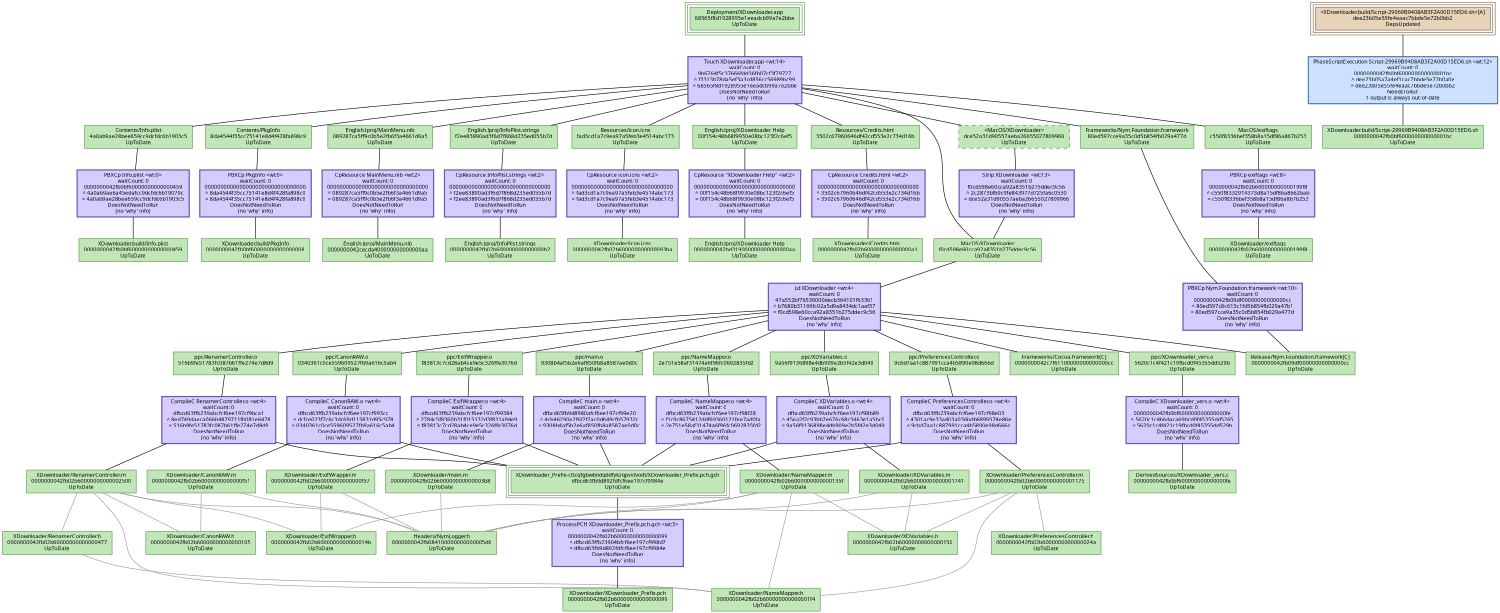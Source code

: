 digraph XDownloader {
   size = "10.000000,8.500000";
   concentrate = false;

   node [ shape = box, style = filled, color = "0.3 0.5 0.6", fillcolor = "0.3 0.2 0.9", fontname = "Monaco", fontsize = "9" ];
   n00001 [ label = "Deployment/XDownloader.app\n68565f8d1928955e1eeadcb99a7e2bbe\nUpToDate", peripheries = 3 ];
   n00002 [ label = "Contents/Info.plist\n4a0ab9ae28bee659cc9dcfdc6b1903c5\nUpToDate" ];
   n00003 [ label = "XDownloader.build/Info.plist\n0000000042fb0bf60000000000000459\nUpToDate" ];
   n00004 [ label = "Contents/PkgInfo\n8da4544f35cc75141e8d4f428fa898c9\nUpToDate" ];
   n00005 [ label = "XDownloader.build/PkgInfo\n0000000042fb0bf60000000000000008\nUpToDate" ];
   n00006 [ label = "English.lproj/MainMenu.nib\n089287ca5ff9c0b5e2fb6f3a4661d9a5\nUpToDate" ];
   n00007 [ label = "English.lproj/MainMenu.nib\n0000000042cecda400000000000000aa\nUpToDate" ];
   n00008 [ label = "English.lproj/InfoPlist.strings\nf2ee83890ad3f6d7f868d235ed055b7d\nUpToDate" ];
   n00009 [ label = "English.lproj/InfoPlist.strings\n0000000042fb02b600000000000000b2\nUpToDate" ];
   n00010 [ label = "Resources/icon.icns\nfad3cd1a7c9ea97a5feb3e4514abc173\nUpToDate" ];
   n00011 [ label = "XDownloader/icon.icns\n0000000042fb02b600000000000093ba\nUpToDate" ];
   n00012 [ label = "English.lproj/XDownloader Help\n00f154c48b68f9930e08bc123f2c6ef5\nUpToDate" ];
   n00013 [ label = "English.lproj/XDownloader Help\n0000000042bd319000000000000000aa\nUpToDate" ];
   n00014 [ label = "Resources/Credits.html\n3502c67960646df42cd553e2c734d16b\nUpToDate" ];
   n00015 [ label = "XDownloader/Credits.html\n0000000042fb02b600000000000000a1\nUpToDate" ];
   n00016 [ label = "ppc/main.o\n9308b4af5b2e6af850fb8a8587ae0d0c\nUpToDate" ];
   n00017 [ label = "XDownloader/XDownloader_Prefix.pch\n0000000042fb02b60000000000000099\nUpToDate" ];
   n00018 [ label = "XDownloader_Prefix-cttcqfgbwbndqddfykzqpvvtvodt/XDownloader_Prefix.pch.gch\ndfbcd63fb9d892fdfcf6ee197cf9984e\nUpToDate", peripheries = 3 ];
   n00019 [ label = "XDownloader/main.m\n0000000042fb02b600000000000003b8\nUpToDate" ];
   n00020 [ label = "ppc/RenamerController.o\n516b9fe51783fc087b61ffe274e7d8d9\nUpToDate" ];
   n00021 [ label = "XDownloader/RenamerController.m\n0000000042fb02b60000000000002500\nUpToDate" ];
   n00022 [ label = "ppc/NameMapper.o\n2e751e58af31474a6f96fc0692835fd2\nUpToDate" ];
   n00023 [ label = "XDownloader/NameMapper.m\n0000000042fb02b6000000000000135f\nUpToDate" ];
   n00024 [ label = "ppc/ExifWrapper.o\nf83813c7cd28ab4ce9e5c326ffe3076d\nUpToDate" ];
   n00025 [ label = "XDownloader/ExifWrapper.m\n0000000042fb02b60000000000000f57\nUpToDate" ];
   n00026 [ label = "ppc/PreferencesController.o\n9cbd7aa1c887991cca4b5890e98d666d\nUpToDate" ];
   n00027 [ label = "XDownloader/PreferencesController.m\n0000000042fb02b60000000000001175\nUpToDate" ];
   n00028 [ label = "ppc/XDVariables.o\n9a56f9136898e4db909e2b5f42e3d049\nUpToDate" ];
   n00029 [ label = "XDownloader/XDVariables.m\n0000000042fb02b60000000000001741\nUpToDate" ];
   n00030 [ label = "ppc/CanonRAW.o\n0340361c0ce559609527fb9a616c5ab4\nUpToDate" ];
   n00031 [ label = "XDownloader/CanonRAW.m\n0000000042fb02b60000000000000f51\nUpToDate" ];
   n00032 [ label = "ppc/XDownloader_vers.o\n5620c1c4f421c19fbcd0f45355dd529b\nUpToDate" ];
   n00033 [ label = "DerivedSources/XDownloader_vers.c\n0000000042fb0bf600000000000000fe\nUpToDate" ];
   n00034 [ label = "MacOS/XDownloader\nf0cd598e60cca92a8351b275ddec9c56\nUpToDate" ];
   n00035 [ label = "Frameworks/Cocoa.framework[C]\n0000000042c7f61100000000000000cc\nUpToDate" ];
   n00036 [ label = "Release/Nym.Foundation.framework[C]\n0000000042fb09df00000000000000cc\nUpToDate" ];
   n00037 [ label = "MacOS/exiftags\nc550f8336bef358b8a15df86a867b253\nUpToDate" ];
   n00038 [ label = "XDownloader/exiftags\n0000000042fb02b600000000000199f8\nUpToDate" ];
   n00039 [ label = "Frameworks/Nym.Foundation.framework\n80ed597cce9a35c0d5b854fb029a477d\nUpToDate" ];
   n00040 [ label = "<XDownloader.build/Script-29969B9408AB3F2A00D15ED6.sh>[A]\ndee23b05e55fe4eaac7bbde5e72b0bb2\nDepsUpdated", color = "0.1 0.5 0.5", fillcolor = "0.1 0.2 0.9", peripheries = 3 ];
   n00041 [ label = "XDownloader.build/Script-29969B9408AB3F2A00D15ED6.sh\n0000000042fb0bf600000000000001bc\nUpToDate" ];
   n00042 [ label = "<MacOS/XDownloader>\ndce52a31d90557aeba26655027809966\nUpToDate", style = "filled,dashed" ];
   n00043 [ label = "Headers/NymLogger.h\n0000000042fb084100000000000005d6\nUpToDate" ];
   n00044 [ label = "XDownloader/RenamerController.h\n0000000042fb02b60000000000000477\nUpToDate" ];
   n00045 [ label = "XDownloader/NameMapper.h\n0000000042fb02b600000000000001f4\nUpToDate" ];
   n00046 [ label = "XDownloader/ExifWrapper.h\n0000000042fb02b6000000000000014b\nUpToDate" ];
   n00047 [ label = "XDownloader/CanonRAW.h\n0000000042fb02b60000000000000105\nUpToDate" ];
   n00048 [ label = "XDownloader/XDVariables.h\n0000000042fb02b60000000000000150\nUpToDate" ];
   n00049 [ label = "XDownloader/PreferencesController.h\n0000000042fb02b6000000000000024a\nUpToDate" ];

   node [ shape = box, style = "filled,bold", color = "0.7 0.5 0.7", fillcolor = "0.7 0.2 1.0", fontname = "Monaco", fontsize = "9" ];
   c00001 [ label = "PBXCp Info.plist <wt:0>\nwaitCount: 0\n0000000042fb0bf60000000000000459\n^ 4a0ab9ae6a45edafcc9dcfdc6b19079c\n= 4a0ab9ae28bee659cc9dcfdc6b1903c5\nDoesNotNeedToRun\n(no 'why' info)" ];
   c00002 [ label = "PBXCp PkgInfo <wt:0>\nwaitCount: 0\n00000000000000000000000000000000\n^ 8da4544f35cc75141e8d4f428fa898c9\n= 8da4544f35cc75141e8d4f428fa898c9\nDoesNotNeedToRun\n(no 'why' info)" ];
   c00003 [ label = "CpResource MainMenu.nib <wt:2>\nwaitCount: 0\n00000000000000000000000000000000\n^ 089287ca5ff9c0b5e2fb6f3a4661d9a5\n= 089287ca5ff9c0b5e2fb6f3a4661d9a5\nDoesNotNeedToRun\n(no 'why' info)" ];
   c00004 [ label = "CpResource InfoPlist.strings <wt:2>\nwaitCount: 0\n00000000000000000000000000000000\n^ f2ee83890ad3f6d7f868d235ed055b7d\n= f2ee83890ad3f6d7f868d235ed055b7d\nDoesNotNeedToRun\n(no 'why' info)" ];
   c00005 [ label = "CpResource icon.icns <wt:2>\nwaitCount: 0\n00000000000000000000000000000000\n^ fad3cd1a7c9ea97a5feb3e4514abc173\n= fad3cd1a7c9ea97a5feb3e4514abc173\nDoesNotNeedToRun\n(no 'why' info)" ];
   c00006 [ label = "CpResource \"XDownloader Help\" <wt:2>\nwaitCount: 0\n00000000000000000000000000000000\n^ 00f154c48b68f9930e08bc123f2c6ef5\n= 00f154c48b68f9930e08bc123f2c6ef5\nDoesNotNeedToRun\n(no 'why' info)" ];
   c00007 [ label = "CpResource Credits.html <wt:2>\nwaitCount: 0\n00000000000000000000000000000000\n^ 3502c67960646df42cd553e2c734d16b\n= 3502c67960646df42cd553e2c734d16b\nDoesNotNeedToRun\n(no 'why' info)" ];
   c00008 [ label = "CompileC main.o <wt:4>\nwaitCount: 0\ndfbcd63fb9d8980afcf6ee197cf99e20\n^ 4cb46290e2f6f2f2ac0d649cfb57932c\n= 9308b4af5b2e6af850fb8a8587ae0d0c\nDoesNotNeedToRun\n(no 'why' info)" ];
   c00009 [ label = "ProcessPCH XDownloader_Prefix.pch.gch <wt:3>\nwaitCount: 0\n0000000042fb02b60000000000000099\n^ dfbcd63ffb23904bfcf6ee197cf998d7\n= dfbcd63fb9d892fdfcf6ee197cf9984e\nDoesNotNeedToRun\n(no 'why' info)" ];
   c00010 [ label = "CompileC RenamerController.o <wt:4>\nwaitCount: 0\ndfbcd63ffb239abcfcf6ee197cf9bca1\n^ 8ed749daeca066b4879711fb081e6478\n= 516b9fe51783fc087b61ffe274e7d8d9\nDoesNotNeedToRun\n(no 'why' info)" ];
   c00011 [ label = "CompileC NameMapper.o <wt:4>\nwaitCount: 0\ndfbcd63ffb239abcfcf6ee197cf98f28\n^ f1c9c8675412ddf69360121fee7ad0fa\n= 2e751e58af31474a6f96fc0692835fd2\nDoesNotNeedToRun\n(no 'why' info)" ];
   c00012 [ label = "CompileC ExifWrapper.o <wt:4>\nwaitCount: 0\ndfbcd63ffb239abcfcf6ee197cf99384\n^ 2784c5f8360b31f015132d3f831a94e9\n= f83813c7cd28ab4ce9e5c326ffe3076d\nDoesNotNeedToRun\n(no 'why' info)" ];
   c00013 [ label = "CompileC PreferencesController.o <wt:4>\nwaitCount: 0\ndfbcd63ffb239abcfcf6ee197cf98e03\n^ 4301ac9e33a403a036bdb6899574e86e\n= 9cbd7aa1c887991cca4b5890e98d666d\nDoesNotNeedToRun\n(no 'why' info)" ];
   c00014 [ label = "CompileC XDVariables.o <wt:4>\nwaitCount: 0\ndfbcd63ffb239abcfcf6ee197cf98b89\n^ 45ea2f2c93bb7e676c68c5463e1a5bc0\n= 9a56f9136898e4db909e2b5f42e3d049\nDoesNotNeedToRun\n(no 'why' info)" ];
   c00015 [ label = "CompileC CanonRAW.o <wt:4>\nwaitCount: 0\ndfbcd63ffb239abcfcf6ee197cf993cc\n^ dcfce023f7c6c3dc69d115831d95c978\n= 0340361c0ce559609527fb9a616c5ab4\nDoesNotNeedToRun\n(no 'why' info)" ];
   c00016 [ label = "CompileC XDownloader_vers.o <wt:4>\nwaitCount: 0\n0000000042fb0bf600000000000000fe\n^ 5620c1c4b6daca69bcd0f45355dd5265\n= 5620c1c4f421c19fbcd0f45355dd529b\nDoesNotNeedToRun\n(no 'why' info)" ];
   c00017 [ label = "Ld XDownloader <wt:4>\nwaitCount: 0\n47a552bf76536000decb364101f63361\n^ b7680b31169fc92a5d9a8434dc1aaf37\n= f0cd598e60cca92a8351b275ddec9c56\nDoesNotNeedToRun\n(no 'why' info)" ];
   c00018 [ label = "PBXCp exiftags <wt:8>\nwaitCount: 0\n0000000042fb02b600000000000199f8\n^ c550f8332914373d8a15df86a8662bab\n= c550f8336bef358b8a15df86a867b253\nDoesNotNeedToRun\n(no 'why' info)" ];
   c00019 [ label = "PBXCp Nym.Foundation.framework <wt:10>\nwaitCount: 0\n0000000042fb09df00000000000000cc\n^ 80ed597c8c613c1fd5b854fb029a47b1\n= 80ed597cce9a35c0d5b854fb029a477d\nDoesNotNeedToRun\n(no 'why' info)" ];
   c00020 [ label = "PhaseScriptExecution Script-29969B9408AB3F2A00D15ED6.sh <wt:12>\nwaitCount: 0\n0000000042fb0bf600000000000001bc\n^ dee23b05a7a4ef1cac7bbde5e72b0a0e\n= dee23b05e55fe4eaac7bbde5e72b0bb2\nNeedsToRun\n1 output is always out-of-date", color = "0.6 0.5 0.7", fillcolor = "0.6 0.2 1.0" ];
   c00021 [ label = "Strip XDownloader <wt:13>\nwaitCount: 0\nf0cd598e60cca92a8351b275ddec9c56\n^ 2c2873bfb9c9fe843977d725fa6c0530\n= dce52a31d90557aeba26655027809966\nDoesNotNeedToRun\n(no 'why' info)" ];
   c00022 [ label = "Touch XDownloader.app <wt:14>\nwaitCount: 0\n9b6764f5c37666fdd36fb07cf3f79727\n^ f3313b78da5ef3a3cd856cc56989bc99\n= 68565f8d1928955e1eeadcb99a7e2bbe\nDoesNotNeedToRun\n(no 'why' info)" ];

   edge [ style = solid, color = black, arrowhead = none, arrowtail = normal ];
   n00001 -> { c00022 };
   n00002 -> { c00001 };
   n00004 -> { c00002 };
   n00006 -> { c00003 };
   n00008 -> { c00004 };
   n00010 -> { c00005 };
   n00012 -> { c00006 };
   n00014 -> { c00007 };
   n00016 -> { c00008 };
   n00018 -> { c00009 };
   n00020 -> { c00010 };
   n00022 -> { c00011 };
   n00024 -> { c00012 };
   n00026 -> { c00013 };
   n00028 -> { c00014 };
   n00030 -> { c00015 };
   n00032 -> { c00016 };
   n00034 -> { c00017 };
   n00037 -> { c00018 };
   n00039 -> { c00019 };
   n00040 -> { c00020 };
   n00042 -> { c00021 };
   c00001 -> { n00003 };
   c00002 -> { n00005 n00005 };
   c00003 -> { n00007 n00007 };
   c00004 -> { n00009 n00009 };
   c00005 -> { n00011 n00011 };
   c00006 -> { n00013 n00013 };
   c00007 -> { n00015 n00015 };
   c00008 -> { n00018 n00019 };
   c00009 -> { n00017 };
   c00010 -> { n00018 n00021 };
   c00011 -> { n00018 n00023 };
   c00012 -> { n00018 n00025 };
   c00013 -> { n00018 n00027 };
   c00014 -> { n00018 n00029 };
   c00015 -> { n00018 n00031 };
   c00016 -> { n00033 };
   c00017 -> { n00016 n00020 n00022 n00024 n00026 n00028 n00030 n00032 n00035 n00036 };
   c00018 -> { n00038 };
   c00019 -> { n00036 };
   c00020 -> { n00041 };
   c00021 -> { n00034 };
   c00022 -> { n00002 n00004 n00006 n00008 n00010 n00012 n00014 n00034 n00037 n00039 n00042 };

   edge [ style = solid, color = gray60, arrowhead = none, arrowtail = normal ];
   n00019 -> { n00043 };
   n00021 -> { n00044 n00045 n00046 n00047 n00043 };
   n00023 -> { n00045 n00046 n00048 n00043 };
   n00025 -> { n00046 n00043 };
   n00027 -> { n00049 n00045 n00048 n00043 };
   n00029 -> { n00048 n00043 };
   n00031 -> { n00047 n00043 };
   n00044 -> { n00045 };
}
